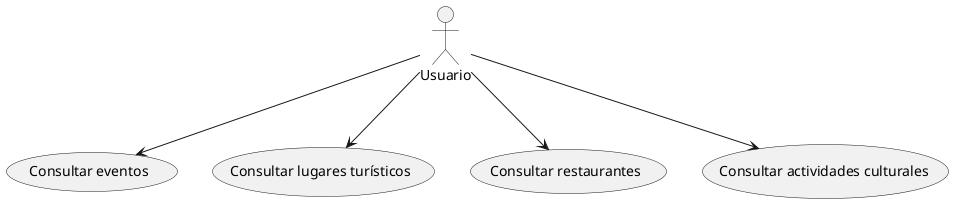 @startuml
actor Usuario

usecase "Consultar eventos" as U1
usecase "Consultar lugares turísticos" as U2
usecase "Consultar restaurantes" as U3
usecase "Consultar actividades culturales" as U4

Usuario --> U1
Usuario --> U2
Usuario --> U3
Usuario --> U4

@enduml
